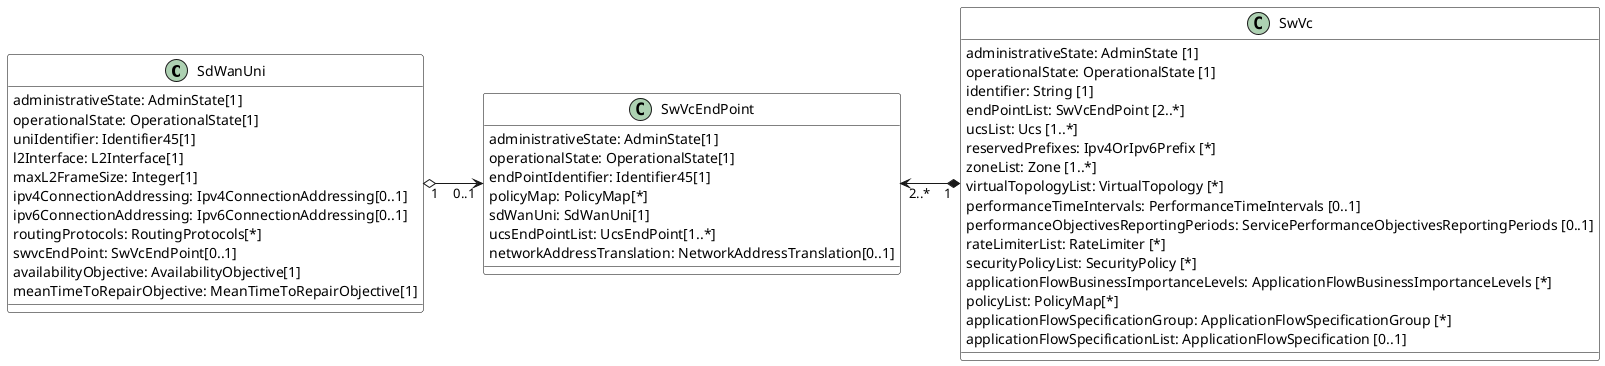 @startuml

left to right direction

skinparam {
    ClassBackgroundColor White
    ClassBorderColor Black
    ClassBorderColor<<ServiceSpecification>> FireBrick
}

    class SdWanUni {
         administrativeState: AdminState[1]
         operationalState: OperationalState[1]
         uniIdentifier: Identifier45[1]
         l2Interface: L2Interface[1]
         maxL2FrameSize: Integer[1]
         ipv4ConnectionAddressing: Ipv4ConnectionAddressing[0..1]
         ipv6ConnectionAddressing: Ipv6ConnectionAddressing[0..1]
         routingProtocols: RoutingProtocols[*]
         swvcEndPoint: SwVcEndPoint[0..1]
         availabilityObjective: AvailabilityObjective[1]
         meanTimeToRepairObjective: MeanTimeToRepairObjective[1]
        }

    class SwVcEndPoint {
        administrativeState: AdminState[1]
        operationalState: OperationalState[1]
        endPointIdentifier: Identifier45[1]
        policyMap: PolicyMap[*]
        sdWanUni: SdWanUni[1]
        ucsEndPointList: UcsEndPoint[1..*]
        networkAddressTranslation: NetworkAddressTranslation[0..1]
        }

    class SwVc {
    administrativeState: AdminState [1]
    operationalState: OperationalState [1]
    identifier: String [1]
    endPointList: SwVcEndPoint [2..*]
    ucsList: Ucs [1..*]
    reservedPrefixes: Ipv4OrIpv6Prefix [*]
    zoneList: Zone [1..*]
    virtualTopologyList: VirtualTopology [*]
    performanceTimeIntervals: PerformanceTimeIntervals [0..1]
    performanceObjectivesReportingPeriods: ServicePerformanceObjectivesReportingPeriods [0..1]
    rateLimiterList: RateLimiter [*]
    securityPolicyList: SecurityPolicy [*]
    applicationFlowBusinessImportanceLevels: ApplicationFlowBusinessImportanceLevels [*]
    policyList: PolicyMap[*]
    applicationFlowSpecificationGroup: ApplicationFlowSpecificationGroup [*]
    applicationFlowSpecificationList: ApplicationFlowSpecification [0..1]
        }

    SwVcEndPoint "2..*" <--* "1" SwVc
    SdWanUni "1" o--> "0..1" SwVcEndPoint


@enduml